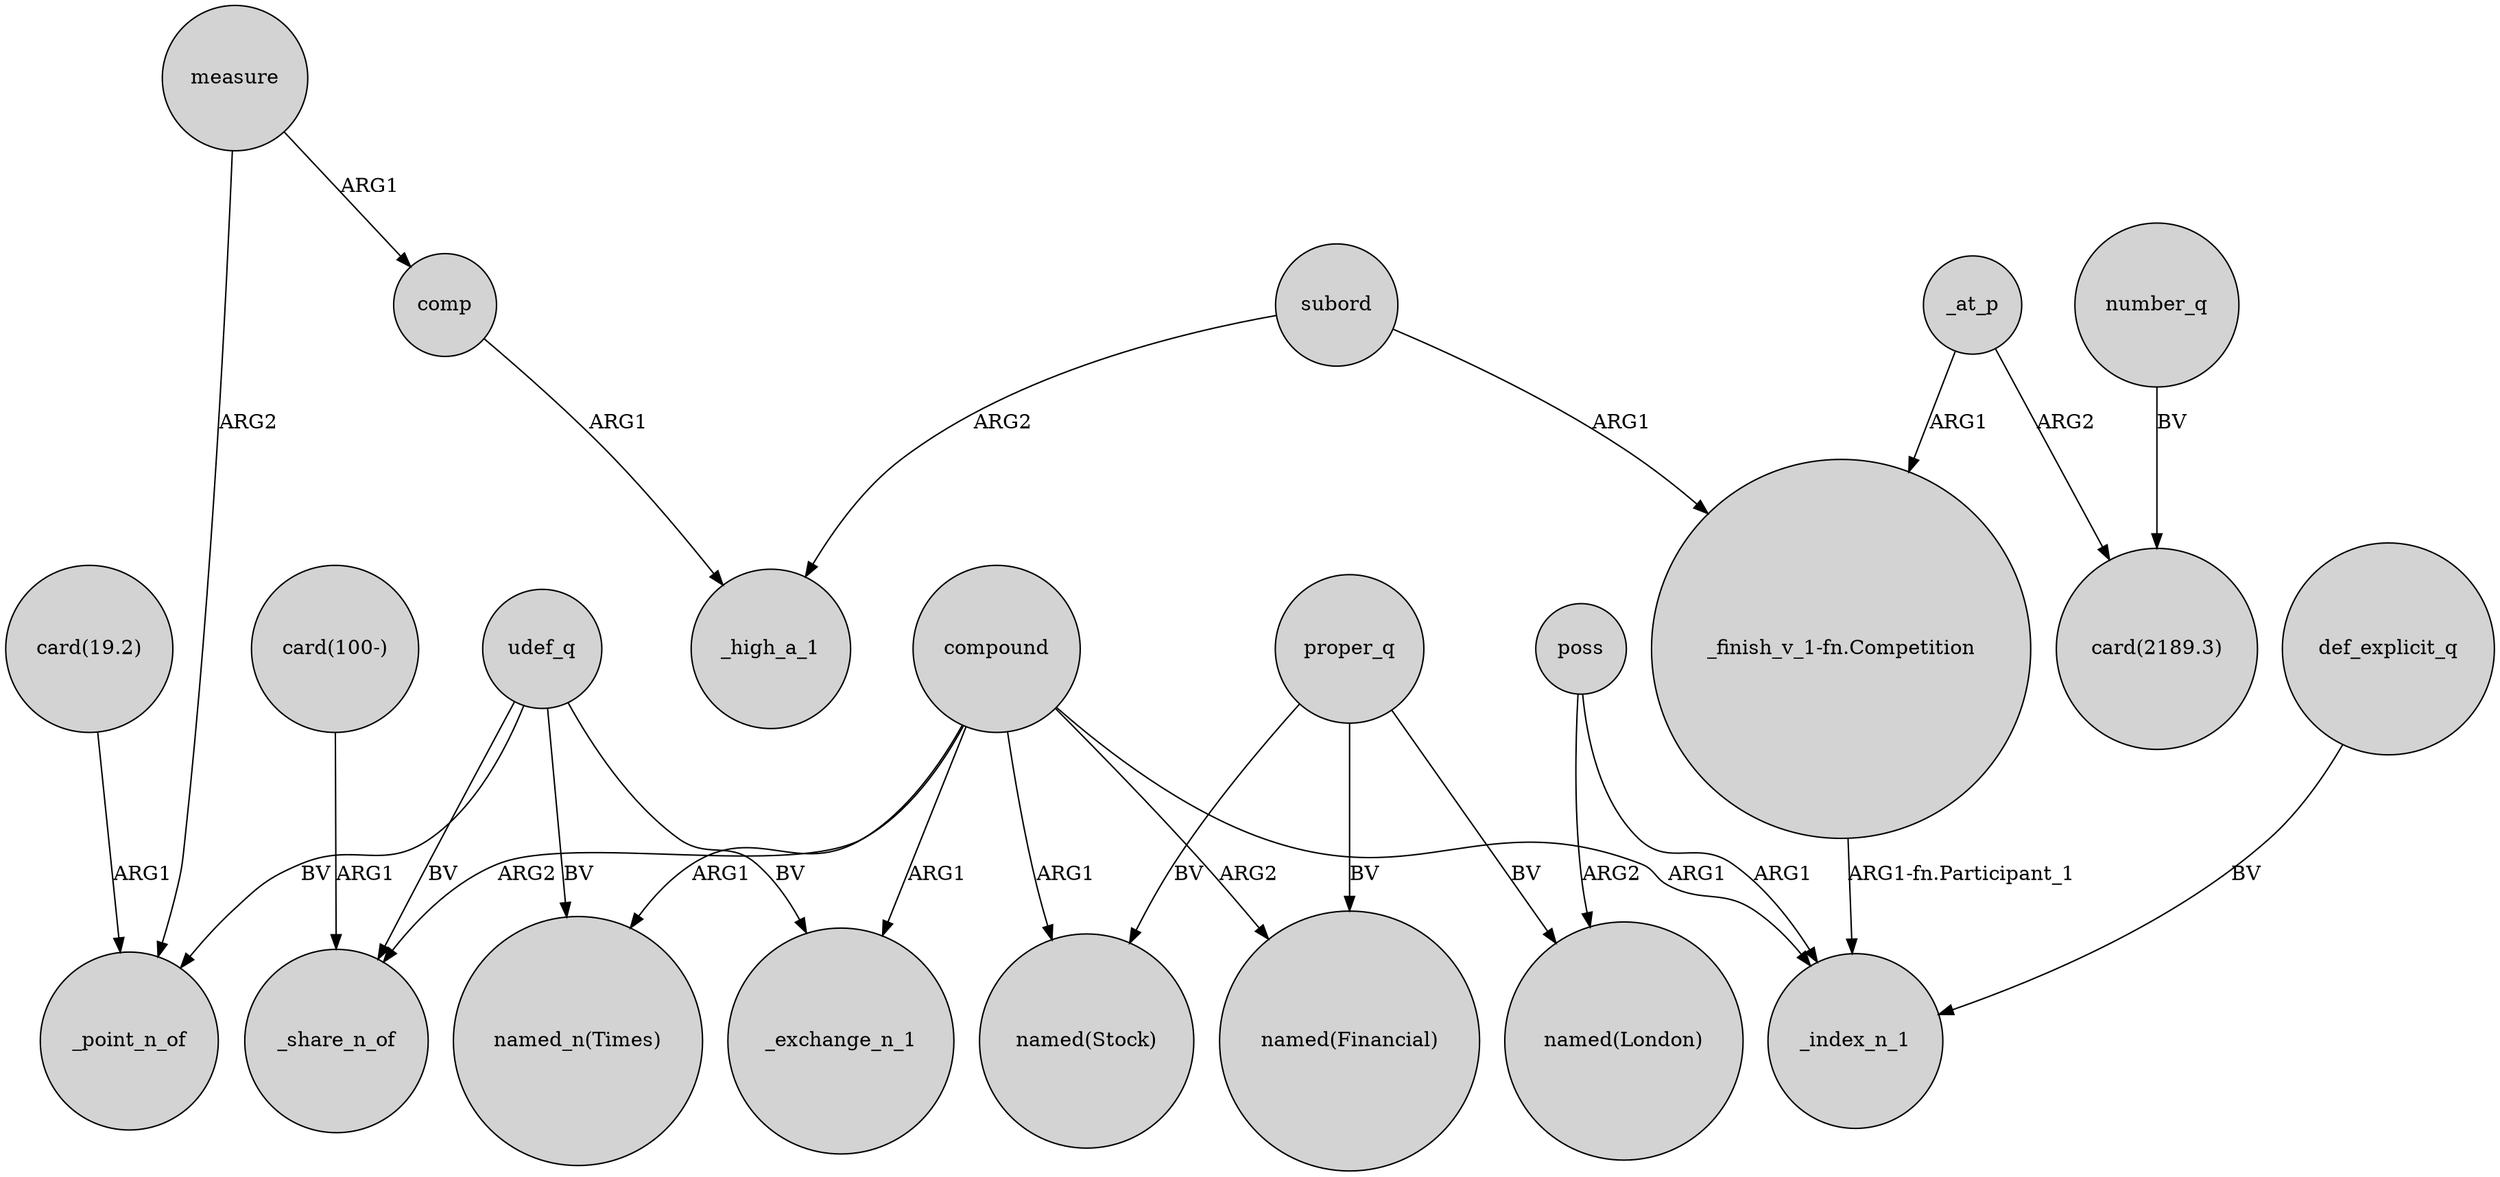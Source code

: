 digraph {
	node [shape=circle style=filled]
	compound -> "named_n(Times)" [label=ARG1]
	def_explicit_q -> _index_n_1 [label=BV]
	compound -> "named(Stock)" [label=ARG1]
	"card(19.2)" -> _point_n_of [label=ARG1]
	poss -> _index_n_1 [label=ARG1]
	proper_q -> "named(Stock)" [label=BV]
	number_q -> "card(2189.3)" [label=BV]
	"card(100-)" -> _share_n_of [label=ARG1]
	udef_q -> _exchange_n_1 [label=BV]
	compound -> "named(Financial)" [label=ARG2]
	compound -> _exchange_n_1 [label=ARG1]
	"_finish_v_1-fn.Competition" -> _index_n_1 [label="ARG1-fn.Participant_1"]
	poss -> "named(London)" [label=ARG2]
	subord -> _high_a_1 [label=ARG2]
	comp -> _high_a_1 [label=ARG1]
	_at_p -> "_finish_v_1-fn.Competition" [label=ARG1]
	measure -> _point_n_of [label=ARG2]
	subord -> "_finish_v_1-fn.Competition" [label=ARG1]
	udef_q -> _share_n_of [label=BV]
	udef_q -> "named_n(Times)" [label=BV]
	proper_q -> "named(Financial)" [label=BV]
	compound -> _share_n_of [label=ARG2]
	compound -> _index_n_1 [label=ARG1]
	measure -> comp [label=ARG1]
	proper_q -> "named(London)" [label=BV]
	_at_p -> "card(2189.3)" [label=ARG2]
	udef_q -> _point_n_of [label=BV]
}

